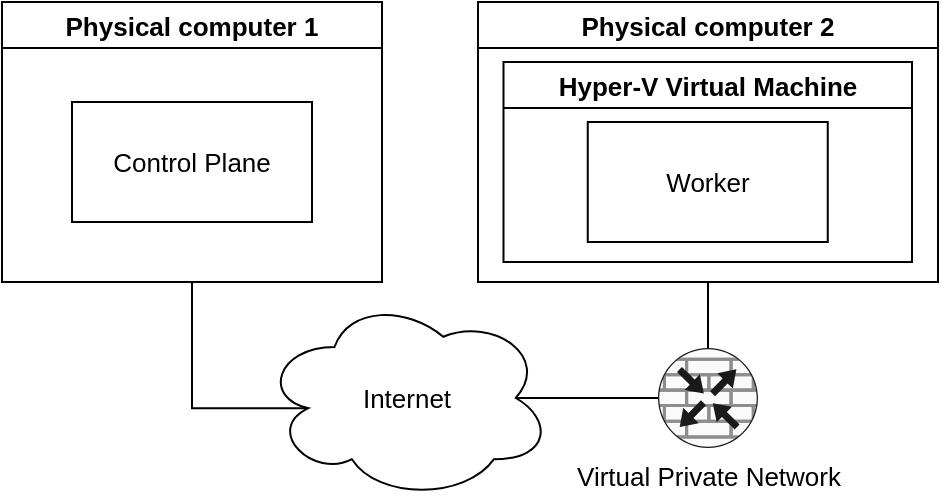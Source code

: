 <mxfile version="20.8.10" type="device" pages="3"><diagram name="scenario-1" id="6OwtitCjIB_aE75Gur-9"><mxGraphModel dx="1098" dy="828" grid="1" gridSize="10" guides="1" tooltips="1" connect="1" arrows="1" fold="1" page="1" pageScale="1" pageWidth="827" pageHeight="1169" math="0" shadow="0"><root><mxCell id="0"/><mxCell id="1" parent="0"/><mxCell id="kzk8uYJArEgbnaGt2gud-1" style="edgeStyle=orthogonalEdgeStyle;rounded=0;orthogonalLoop=1;jettySize=auto;html=1;exitX=0.5;exitY=1;exitDx=0;exitDy=0;entryX=0.16;entryY=0.55;entryDx=0;entryDy=0;entryPerimeter=0;endArrow=none;endFill=0;fontSize=13;" parent="1" source="FCb6owVyitPVwGBMXuRv-4" target="FCb6owVyitPVwGBMXuRv-15" edge="1"><mxGeometry relative="1" as="geometry"><Array as="points"><mxPoint x="135" y="243"/></Array></mxGeometry></mxCell><mxCell id="FCb6owVyitPVwGBMXuRv-4" value="Physical computer 1" style="swimlane;whiteSpace=wrap;html=1;swimlaneHead=1;expand=1;collapsible=0;fontSize=13;" parent="1" vertex="1"><mxGeometry x="40" y="40" width="190" height="140" as="geometry"/></mxCell><mxCell id="FCb6owVyitPVwGBMXuRv-2" value="Control Plane" style="rounded=0;whiteSpace=wrap;html=1;fontSize=13;" parent="FCb6owVyitPVwGBMXuRv-4" vertex="1"><mxGeometry x="35" y="50" width="120" height="60" as="geometry"/></mxCell><mxCell id="3Boz4EIuVosvplsylSJs-2" style="edgeStyle=orthogonalEdgeStyle;rounded=0;orthogonalLoop=1;jettySize=auto;html=1;exitX=0.5;exitY=1;exitDx=0;exitDy=0;entryX=0.5;entryY=0.2;entryDx=0;entryDy=0;entryPerimeter=0;endArrow=none;endFill=0;fontSize=13;" parent="1" source="FCb6owVyitPVwGBMXuRv-9" target="FCb6owVyitPVwGBMXuRv-11" edge="1"><mxGeometry relative="1" as="geometry"/></mxCell><mxCell id="FCb6owVyitPVwGBMXuRv-9" value="Physical computer 2" style="swimlane;whiteSpace=wrap;html=1;swimlaneHead=1;expand=1;collapsible=0;fontSize=13;" parent="1" vertex="1"><mxGeometry x="278" y="40" width="230" height="140" as="geometry"/></mxCell><mxCell id="FCb6owVyitPVwGBMXuRv-3" value="Hyper-V Virtual Machine" style="swimlane;whiteSpace=wrap;html=1;swimlaneHead=1;expand=1;collapsible=0;fontSize=13;" parent="FCb6owVyitPVwGBMXuRv-9" vertex="1"><mxGeometry x="12.75" y="30" width="204.25" height="100" as="geometry"/></mxCell><mxCell id="FCb6owVyitPVwGBMXuRv-1" value="Worker" style="rounded=0;whiteSpace=wrap;html=1;fontSize=13;" parent="FCb6owVyitPVwGBMXuRv-3" vertex="1"><mxGeometry x="42.13" y="30" width="120" height="60" as="geometry"/></mxCell><mxCell id="3Boz4EIuVosvplsylSJs-1" style="edgeStyle=orthogonalEdgeStyle;rounded=0;orthogonalLoop=1;jettySize=auto;html=1;exitX=0.875;exitY=0.5;exitDx=0;exitDy=0;exitPerimeter=0;entryX=0;entryY=0.5;entryDx=0;entryDy=0;entryPerimeter=0;endArrow=none;endFill=0;fontSize=13;" parent="1" source="FCb6owVyitPVwGBMXuRv-15" target="FCb6owVyitPVwGBMXuRv-11" edge="1"><mxGeometry relative="1" as="geometry"/></mxCell><mxCell id="FCb6owVyitPVwGBMXuRv-15" value="Internet" style="ellipse;shape=cloud;whiteSpace=wrap;html=1;fontSize=13;" parent="1" vertex="1"><mxGeometry x="170" y="187" width="145" height="102" as="geometry"/></mxCell><mxCell id="FCb6owVyitPVwGBMXuRv-11" value="Virtual Private Network" style="sketch=0;points=[[0.5,0,0],[1,0.5,0],[0.5,1,0],[0,0.5,0],[0.145,0.145,0],[0.856,0.145,0],[0.855,0.856,0],[0.145,0.855,0]];verticalLabelPosition=bottom;html=1;verticalAlign=top;aspect=fixed;align=center;pointerEvents=1;shape=mxgraph.cisco19.rect;prIcon=router_with_firewall;fillColor=#FAFAFA;strokeColor=#1A1A1A;fontSize=13;" parent="1" vertex="1"><mxGeometry x="368" y="213" width="50" height="50" as="geometry"/></mxCell></root></mxGraphModel></diagram><diagram id="e2WYiddIH5ceiqlhUEa7" name="scenario-2"><mxGraphModel dx="1098" dy="828" grid="1" gridSize="10" guides="1" tooltips="1" connect="1" arrows="1" fold="1" page="1" pageScale="1" pageWidth="827" pageHeight="1169" math="0" shadow="0"><root><mxCell id="0"/><mxCell id="1" parent="0"/><mxCell id="4o0_piM6iNsbNGwy18GH-2" value="Physical computer 1" style="swimlane;whiteSpace=wrap;html=1;swimlaneHead=1;expand=1;collapsible=0;fontSize=13;" parent="1" vertex="1"><mxGeometry x="40" y="40" width="190" height="140" as="geometry"/></mxCell><mxCell id="4o0_piM6iNsbNGwy18GH-3" value="Control Plane" style="rounded=0;whiteSpace=wrap;html=1;fontSize=13;" parent="4o0_piM6iNsbNGwy18GH-2" vertex="1"><mxGeometry x="35" y="50" width="120" height="60" as="geometry"/></mxCell><mxCell id="4o0_piM6iNsbNGwy18GH-5" value="Physical computer 2" style="swimlane;whiteSpace=wrap;html=1;swimlaneHead=1;expand=1;collapsible=0;fontSize=13;" parent="1" vertex="1"><mxGeometry x="290" y="40" width="180" height="140" as="geometry"/></mxCell><mxCell id="4o0_piM6iNsbNGwy18GH-10" value="Worker" style="rounded=0;whiteSpace=wrap;html=1;fontSize=13;" parent="4o0_piM6iNsbNGwy18GH-5" vertex="1"><mxGeometry x="30" y="50" width="120" height="60" as="geometry"/></mxCell><mxCell id="1-2vfn61EVzMeKhVwRrq-6" style="edgeStyle=orthogonalEdgeStyle;rounded=0;orthogonalLoop=1;jettySize=auto;html=1;exitX=0.5;exitY=1;exitDx=0;exitDy=0;entryX=0.16;entryY=0.55;entryDx=0;entryDy=0;entryPerimeter=0;endArrow=none;endFill=0;fontSize=13;" parent="1" source="4o0_piM6iNsbNGwy18GH-2" target="1-2vfn61EVzMeKhVwRrq-9" edge="1"><mxGeometry relative="1" as="geometry"><mxPoint x="120" y="190" as="sourcePoint"/><Array as="points"><mxPoint x="135" y="246"/></Array></mxGeometry></mxCell><mxCell id="1-2vfn61EVzMeKhVwRrq-7" style="edgeStyle=orthogonalEdgeStyle;rounded=0;orthogonalLoop=1;jettySize=auto;html=1;exitX=0.5;exitY=1;exitDx=0;exitDy=0;entryX=0.5;entryY=0.2;entryDx=0;entryDy=0;entryPerimeter=0;endArrow=none;endFill=0;fontSize=13;" parent="1" source="4o0_piM6iNsbNGwy18GH-5" target="1-2vfn61EVzMeKhVwRrq-10" edge="1"><mxGeometry relative="1" as="geometry"><mxPoint x="378" y="190" as="sourcePoint"/></mxGeometry></mxCell><mxCell id="1-2vfn61EVzMeKhVwRrq-8" style="edgeStyle=orthogonalEdgeStyle;rounded=0;orthogonalLoop=1;jettySize=auto;html=1;exitX=0.875;exitY=0.5;exitDx=0;exitDy=0;exitPerimeter=0;entryX=0;entryY=0.5;entryDx=0;entryDy=0;entryPerimeter=0;endArrow=none;endFill=0;fontSize=13;" parent="1" source="1-2vfn61EVzMeKhVwRrq-9" target="1-2vfn61EVzMeKhVwRrq-10" edge="1"><mxGeometry relative="1" as="geometry"/></mxCell><mxCell id="1-2vfn61EVzMeKhVwRrq-9" value="Internet" style="ellipse;shape=cloud;whiteSpace=wrap;html=1;fontSize=13;" parent="1" vertex="1"><mxGeometry x="161" y="190" width="145" height="102" as="geometry"/></mxCell><mxCell id="1-2vfn61EVzMeKhVwRrq-10" value="Virtual Private Network" style="sketch=0;points=[[0.5,0,0],[1,0.5,0],[0.5,1,0],[0,0.5,0],[0.145,0.145,0],[0.856,0.145,0],[0.855,0.856,0],[0.145,0.855,0]];verticalLabelPosition=bottom;html=1;verticalAlign=top;aspect=fixed;align=center;pointerEvents=1;shape=mxgraph.cisco19.rect;prIcon=router_with_firewall;fillColor=#FAFAFA;strokeColor=#1A1A1A;fontSize=13;" parent="1" vertex="1"><mxGeometry x="355" y="216" width="50" height="50" as="geometry"/></mxCell></root></mxGraphModel></diagram><diagram id="gvBvXfee5_pjKp50-pY-" name="scenario-3"><mxGraphModel dx="1098" dy="828" grid="1" gridSize="10" guides="1" tooltips="1" connect="1" arrows="1" fold="1" page="1" pageScale="1" pageWidth="827" pageHeight="1169" math="0" shadow="0"><root><mxCell id="0"/><mxCell id="1" parent="0"/><mxCell id="_0gw-5JLjEwt-UQBJjn3-1" value="Physical computer 1" style="swimlane;whiteSpace=wrap;html=1;swimlaneHead=1;expand=1;collapsible=0;fontSize=13;" parent="1" vertex="1"><mxGeometry x="40" y="40" width="190" height="140" as="geometry"/></mxCell><mxCell id="_0gw-5JLjEwt-UQBJjn3-2" value="Control Plane" style="rounded=0;whiteSpace=wrap;html=1;fontSize=13;" parent="_0gw-5JLjEwt-UQBJjn3-1" vertex="1"><mxGeometry x="35" y="50" width="120" height="60" as="geometry"/></mxCell><mxCell id="_0gw-5JLjEwt-UQBJjn3-3" style="edgeStyle=orthogonalEdgeStyle;rounded=0;orthogonalLoop=1;jettySize=auto;html=1;exitX=0;exitY=0.5;exitDx=0;exitDy=0;entryX=1;entryY=0.5;entryDx=0;entryDy=0;fontSize=13;endArrow=none;endFill=0;" parent="1" source="_0gw-5JLjEwt-UQBJjn3-4" target="_0gw-5JLjEwt-UQBJjn3-1" edge="1"><mxGeometry relative="1" as="geometry"/></mxCell><mxCell id="_0gw-5JLjEwt-UQBJjn3-4" value="Physical computer 2" style="swimlane;whiteSpace=wrap;html=1;swimlaneHead=1;expand=1;collapsible=0;fontSize=13;" parent="1" vertex="1"><mxGeometry x="294" y="40" width="200" height="140" as="geometry"/></mxCell><mxCell id="_0gw-5JLjEwt-UQBJjn3-5" value="Worker" style="rounded=0;whiteSpace=wrap;html=1;fontSize=13;" parent="_0gw-5JLjEwt-UQBJjn3-4" vertex="1"><mxGeometry x="43.88" y="50" width="120" height="60" as="geometry"/></mxCell></root></mxGraphModel></diagram></mxfile>